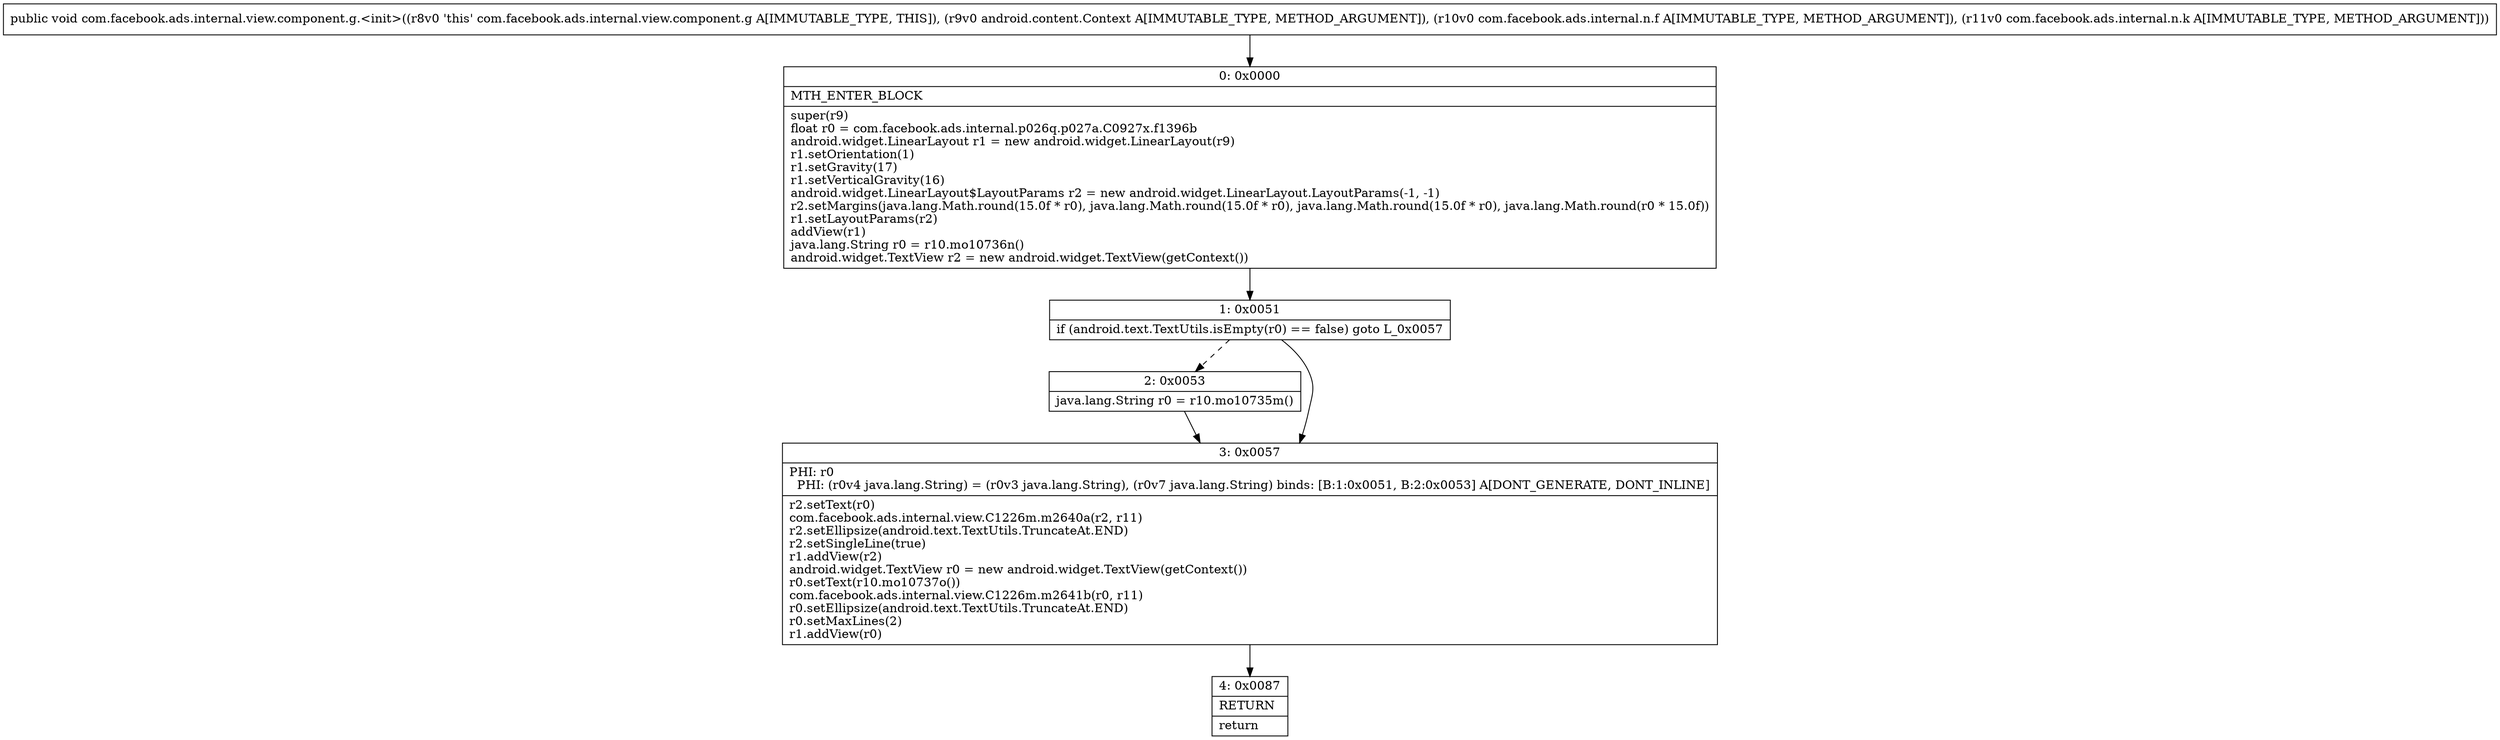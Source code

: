 digraph "CFG forcom.facebook.ads.internal.view.component.g.\<init\>(Landroid\/content\/Context;Lcom\/facebook\/ads\/internal\/n\/f;Lcom\/facebook\/ads\/internal\/n\/k;)V" {
Node_0 [shape=record,label="{0\:\ 0x0000|MTH_ENTER_BLOCK\l|super(r9)\lfloat r0 = com.facebook.ads.internal.p026q.p027a.C0927x.f1396b\landroid.widget.LinearLayout r1 = new android.widget.LinearLayout(r9)\lr1.setOrientation(1)\lr1.setGravity(17)\lr1.setVerticalGravity(16)\landroid.widget.LinearLayout$LayoutParams r2 = new android.widget.LinearLayout.LayoutParams(\-1, \-1)\lr2.setMargins(java.lang.Math.round(15.0f * r0), java.lang.Math.round(15.0f * r0), java.lang.Math.round(15.0f * r0), java.lang.Math.round(r0 * 15.0f))\lr1.setLayoutParams(r2)\laddView(r1)\ljava.lang.String r0 = r10.mo10736n()\landroid.widget.TextView r2 = new android.widget.TextView(getContext())\l}"];
Node_1 [shape=record,label="{1\:\ 0x0051|if (android.text.TextUtils.isEmpty(r0) == false) goto L_0x0057\l}"];
Node_2 [shape=record,label="{2\:\ 0x0053|java.lang.String r0 = r10.mo10735m()\l}"];
Node_3 [shape=record,label="{3\:\ 0x0057|PHI: r0 \l  PHI: (r0v4 java.lang.String) = (r0v3 java.lang.String), (r0v7 java.lang.String) binds: [B:1:0x0051, B:2:0x0053] A[DONT_GENERATE, DONT_INLINE]\l|r2.setText(r0)\lcom.facebook.ads.internal.view.C1226m.m2640a(r2, r11)\lr2.setEllipsize(android.text.TextUtils.TruncateAt.END)\lr2.setSingleLine(true)\lr1.addView(r2)\landroid.widget.TextView r0 = new android.widget.TextView(getContext())\lr0.setText(r10.mo10737o())\lcom.facebook.ads.internal.view.C1226m.m2641b(r0, r11)\lr0.setEllipsize(android.text.TextUtils.TruncateAt.END)\lr0.setMaxLines(2)\lr1.addView(r0)\l}"];
Node_4 [shape=record,label="{4\:\ 0x0087|RETURN\l|return\l}"];
MethodNode[shape=record,label="{public void com.facebook.ads.internal.view.component.g.\<init\>((r8v0 'this' com.facebook.ads.internal.view.component.g A[IMMUTABLE_TYPE, THIS]), (r9v0 android.content.Context A[IMMUTABLE_TYPE, METHOD_ARGUMENT]), (r10v0 com.facebook.ads.internal.n.f A[IMMUTABLE_TYPE, METHOD_ARGUMENT]), (r11v0 com.facebook.ads.internal.n.k A[IMMUTABLE_TYPE, METHOD_ARGUMENT])) }"];
MethodNode -> Node_0;
Node_0 -> Node_1;
Node_1 -> Node_2[style=dashed];
Node_1 -> Node_3;
Node_2 -> Node_3;
Node_3 -> Node_4;
}

